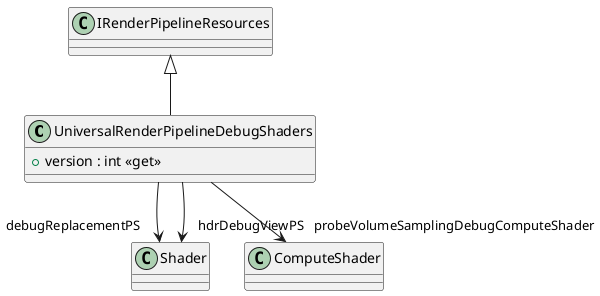 @startuml
class UniversalRenderPipelineDebugShaders {
    + version : int <<get>>
}
IRenderPipelineResources <|-- UniversalRenderPipelineDebugShaders
UniversalRenderPipelineDebugShaders --> "debugReplacementPS" Shader
UniversalRenderPipelineDebugShaders --> "hdrDebugViewPS" Shader
UniversalRenderPipelineDebugShaders --> "probeVolumeSamplingDebugComputeShader" ComputeShader
@enduml

